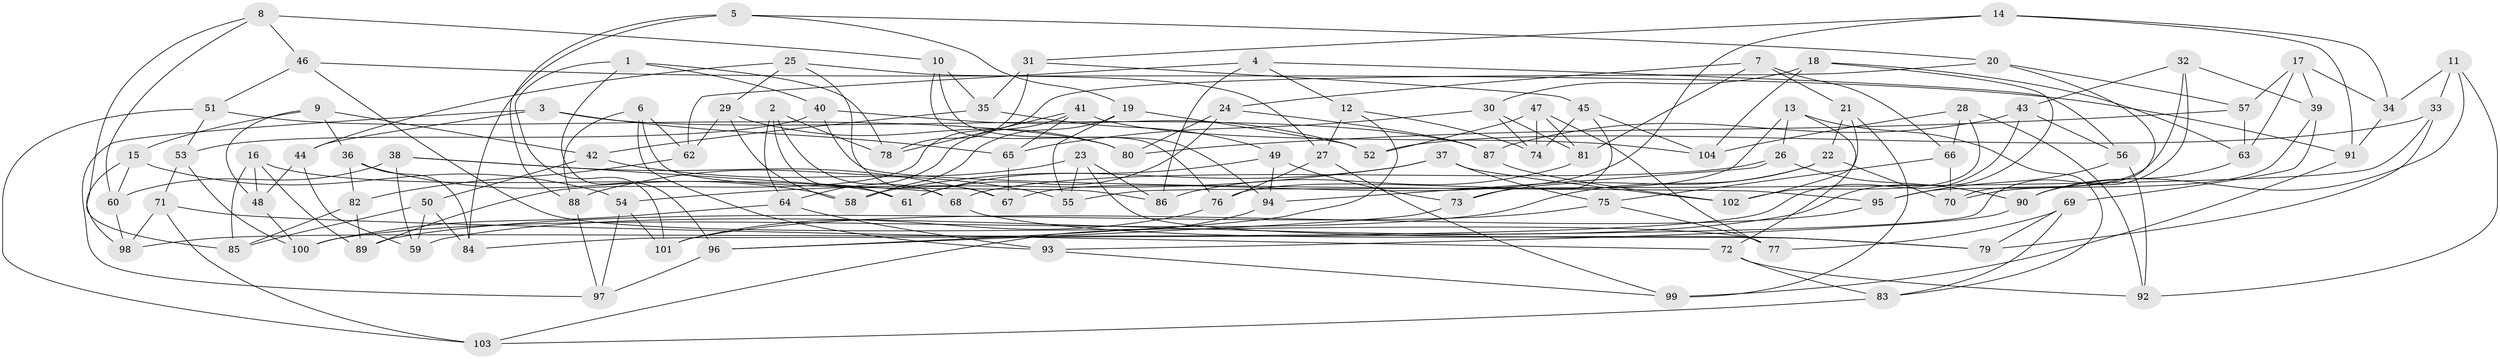 // Generated by graph-tools (version 1.1) at 2025/11/02/27/25 16:11:44]
// undirected, 104 vertices, 208 edges
graph export_dot {
graph [start="1"]
  node [color=gray90,style=filled];
  1;
  2;
  3;
  4;
  5;
  6;
  7;
  8;
  9;
  10;
  11;
  12;
  13;
  14;
  15;
  16;
  17;
  18;
  19;
  20;
  21;
  22;
  23;
  24;
  25;
  26;
  27;
  28;
  29;
  30;
  31;
  32;
  33;
  34;
  35;
  36;
  37;
  38;
  39;
  40;
  41;
  42;
  43;
  44;
  45;
  46;
  47;
  48;
  49;
  50;
  51;
  52;
  53;
  54;
  55;
  56;
  57;
  58;
  59;
  60;
  61;
  62;
  63;
  64;
  65;
  66;
  67;
  68;
  69;
  70;
  71;
  72;
  73;
  74;
  75;
  76;
  77;
  78;
  79;
  80;
  81;
  82;
  83;
  84;
  85;
  86;
  87;
  88;
  89;
  90;
  91;
  92;
  93;
  94;
  95;
  96;
  97;
  98;
  99;
  100;
  101;
  102;
  103;
  104;
  1 -- 40;
  1 -- 101;
  1 -- 96;
  1 -- 78;
  2 -- 61;
  2 -- 68;
  2 -- 64;
  2 -- 78;
  3 -- 44;
  3 -- 87;
  3 -- 65;
  3 -- 97;
  4 -- 12;
  4 -- 56;
  4 -- 62;
  4 -- 86;
  5 -- 20;
  5 -- 84;
  5 -- 19;
  5 -- 88;
  6 -- 93;
  6 -- 62;
  6 -- 88;
  6 -- 86;
  7 -- 24;
  7 -- 66;
  7 -- 81;
  7 -- 21;
  8 -- 85;
  8 -- 60;
  8 -- 10;
  8 -- 46;
  9 -- 36;
  9 -- 42;
  9 -- 15;
  9 -- 48;
  10 -- 76;
  10 -- 35;
  10 -- 94;
  11 -- 92;
  11 -- 90;
  11 -- 33;
  11 -- 34;
  12 -- 96;
  12 -- 74;
  12 -- 27;
  13 -- 76;
  13 -- 26;
  13 -- 72;
  13 -- 83;
  14 -- 67;
  14 -- 34;
  14 -- 91;
  14 -- 31;
  15 -- 54;
  15 -- 60;
  15 -- 98;
  16 -- 89;
  16 -- 48;
  16 -- 61;
  16 -- 85;
  17 -- 39;
  17 -- 57;
  17 -- 63;
  17 -- 34;
  18 -- 59;
  18 -- 30;
  18 -- 63;
  18 -- 104;
  19 -- 55;
  19 -- 52;
  19 -- 58;
  20 -- 57;
  20 -- 89;
  20 -- 70;
  21 -- 102;
  21 -- 22;
  21 -- 99;
  22 -- 70;
  22 -- 73;
  22 -- 100;
  23 -- 86;
  23 -- 88;
  23 -- 79;
  23 -- 55;
  24 -- 87;
  24 -- 61;
  24 -- 80;
  25 -- 44;
  25 -- 67;
  25 -- 27;
  25 -- 29;
  26 -- 94;
  26 -- 68;
  26 -- 90;
  27 -- 99;
  27 -- 76;
  28 -- 102;
  28 -- 92;
  28 -- 66;
  28 -- 104;
  29 -- 62;
  29 -- 58;
  29 -- 80;
  30 -- 65;
  30 -- 81;
  30 -- 74;
  31 -- 45;
  31 -- 35;
  31 -- 78;
  32 -- 43;
  32 -- 39;
  32 -- 84;
  32 -- 95;
  33 -- 79;
  33 -- 52;
  33 -- 55;
  34 -- 91;
  35 -- 49;
  35 -- 42;
  36 -- 82;
  36 -- 58;
  36 -- 84;
  37 -- 102;
  37 -- 75;
  37 -- 58;
  37 -- 54;
  38 -- 67;
  38 -- 60;
  38 -- 59;
  38 -- 68;
  39 -- 69;
  39 -- 70;
  40 -- 53;
  40 -- 52;
  40 -- 95;
  41 -- 64;
  41 -- 65;
  41 -- 104;
  41 -- 78;
  42 -- 50;
  42 -- 55;
  43 -- 56;
  43 -- 87;
  43 -- 98;
  44 -- 59;
  44 -- 48;
  45 -- 74;
  45 -- 73;
  45 -- 104;
  46 -- 91;
  46 -- 51;
  46 -- 77;
  47 -- 74;
  47 -- 77;
  47 -- 81;
  47 -- 52;
  48 -- 100;
  49 -- 73;
  49 -- 94;
  49 -- 61;
  50 -- 85;
  50 -- 59;
  50 -- 84;
  51 -- 53;
  51 -- 80;
  51 -- 103;
  53 -- 100;
  53 -- 71;
  54 -- 97;
  54 -- 101;
  56 -- 95;
  56 -- 92;
  57 -- 80;
  57 -- 63;
  60 -- 98;
  62 -- 82;
  63 -- 90;
  64 -- 93;
  64 -- 100;
  65 -- 67;
  66 -- 70;
  66 -- 75;
  68 -- 79;
  69 -- 83;
  69 -- 77;
  69 -- 79;
  71 -- 98;
  71 -- 103;
  71 -- 72;
  72 -- 83;
  72 -- 92;
  73 -- 96;
  75 -- 89;
  75 -- 77;
  76 -- 101;
  81 -- 86;
  82 -- 85;
  82 -- 89;
  83 -- 103;
  87 -- 102;
  88 -- 97;
  90 -- 93;
  91 -- 99;
  93 -- 99;
  94 -- 103;
  95 -- 101;
  96 -- 97;
}
